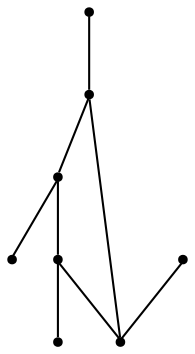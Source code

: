 graph {
  node [shape=point,comment="{\"directed\":false,\"doi\":\"10.1007/978-3-642-25878-7_35\",\"figure\":\"1 (1)\"}"]

  v0 [pos="859.8138433120106,657.0223331717804"]
  v1 [pos="793.0921047961774,790.3768780545558"]
  v2 [pos="726.3703662803445,657.0223331717804"]
  v3 [pos="726.3703662803446,723.699605613168"]
  v4 [pos="659.6486277645114,790.3768780545558"]
  v5 [pos="592.9268892486783,723.699605613168"]
  v6 [pos="526.2051507328453,723.699605613168"]
  v7 [pos="526.2051507328451,857.0541504959434"]

  v0 -- v1 [id="-1",pos="859.8138433120106,657.0223331717804 859.8138433120106,790.3768780545557 859.8138433120106,790.3768780545557 859.8138433120106,790.3768780545557 793.0921047961774,790.3768780545558 793.0921047961774,790.3768780545558 793.0921047961774,790.3768780545558"]
  v7 -- v4 [id="-2",pos="526.2051507328451,857.0541504959434 659.6486277645114,857.0541504959434 659.6486277645114,857.0541504959434 659.6486277645114,857.0541504959434 659.6486277645114,790.3768780545558 659.6486277645114,790.3768780545558 659.6486277645114,790.3768780545558"]
  v7 -- v6 [id="-3",pos="526.2051507328451,857.0541504959434 526.2051507328453,723.699605613168 526.2051507328453,723.699605613168 526.2051507328453,723.699605613168"]
  v2 -- v6 [id="-5",pos="726.3703662803445,657.0223331717804 526.2051507328453,657.0223331717804 526.2051507328453,657.0223331717804 526.2051507328453,657.0223331717804 526.2051507328453,723.699605613168 526.2051507328453,723.699605613168 526.2051507328453,723.699605613168"]
  v2 -- v0 [id="-6",pos="726.3703662803445,657.0223331717804 859.8138433120106,657.0223331717804 859.8138433120106,657.0223331717804 859.8138433120106,657.0223331717804"]
  v5 -- v6 [id="-7",pos="592.9268892486783,723.699605613168 526.2051507328453,723.699605613168 526.2051507328453,723.699605613168 526.2051507328453,723.699605613168"]
  v3 -- v2 [id="-8",pos="726.3703662803446,723.699605613168 726.3703662803445,657.0223331717804 726.3703662803445,657.0223331717804 726.3703662803445,657.0223331717804"]
  v0 -- v7 [id="-10",pos="859.8138433120106,657.0223331717804 859.8138433120106,857.0541504959434 859.8138433120106,857.0541504959434 859.8138433120106,857.0541504959434 526.2051507328451,857.0541504959434 526.2051507328451,857.0541504959434 526.2051507328451,857.0541504959434"]
}